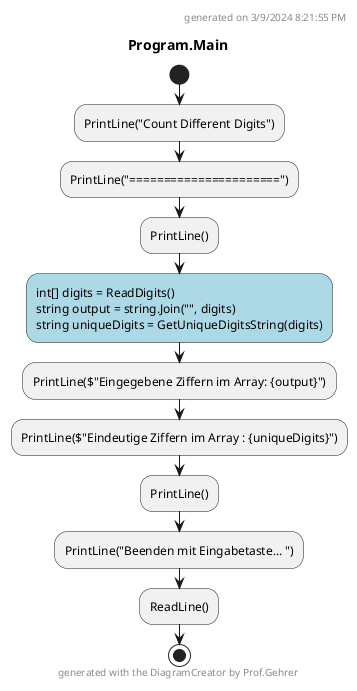 @startuml Program.Main
header
generated on 3/9/2024 8:21:55 PM
end header
title Program.Main
start
:PrintLine("Count Different Digits");
:PrintLine("======================");
:PrintLine();
#LightBlue:int[] digits = ReadDigits()
string output = string.Join("", digits)
string uniqueDigits = GetUniqueDigitsString(digits);
:PrintLine($"Eingegebene Ziffern im Array: {output}");
:PrintLine($"Eindeutige Ziffern im Array : {uniqueDigits}");
:PrintLine();
:PrintLine("Beenden mit Eingabetaste... ");
:ReadLine();
footer
generated with the DiagramCreator by Prof.Gehrer
end footer
stop
@enduml
